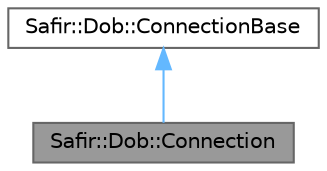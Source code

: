 digraph "Safir::Dob::Connection"
{
 // LATEX_PDF_SIZE
  bgcolor="transparent";
  edge [fontname=Helvetica,fontsize=10,labelfontname=Helvetica,labelfontsize=10];
  node [fontname=Helvetica,fontsize=10,shape=box,height=0.2,width=0.4];
  Node1 [label="Safir::Dob::Connection",height=0.2,width=0.4,color="gray40", fillcolor="grey60", style="filled", fontcolor="black",tooltip="A connection to the DOB."];
  Node2 -> Node1 [dir="back",color="steelblue1",style="solid"];
  Node2 [label="Safir::Dob::ConnectionBase",height=0.2,width=0.4,color="gray40", fillcolor="white", style="filled",URL="$a01275.html",tooltip="Common base class for connections to the DOB."];
}
